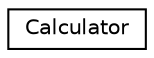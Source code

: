 digraph "Graphical Class Hierarchy"
{
 // LATEX_PDF_SIZE
  edge [fontname="Helvetica",fontsize="10",labelfontname="Helvetica",labelfontsize="10"];
  node [fontname="Helvetica",fontsize="10",shape=record];
  rankdir="LR";
  Node0 [label="Calculator",height=0.2,width=0.4,color="black", fillcolor="white", style="filled",URL="$classCalculator.html",tooltip="Calculator."];
}
